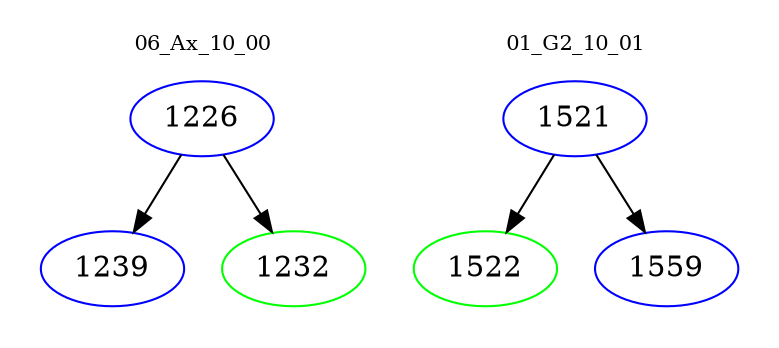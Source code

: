 digraph{
subgraph cluster_0 {
color = white
label = "06_Ax_10_00";
fontsize=10;
T0_1226 [label="1226", color="blue"]
T0_1226 -> T0_1239 [color="black"]
T0_1239 [label="1239", color="blue"]
T0_1226 -> T0_1232 [color="black"]
T0_1232 [label="1232", color="green"]
}
subgraph cluster_1 {
color = white
label = "01_G2_10_01";
fontsize=10;
T1_1521 [label="1521", color="blue"]
T1_1521 -> T1_1522 [color="black"]
T1_1522 [label="1522", color="green"]
T1_1521 -> T1_1559 [color="black"]
T1_1559 [label="1559", color="blue"]
}
}
